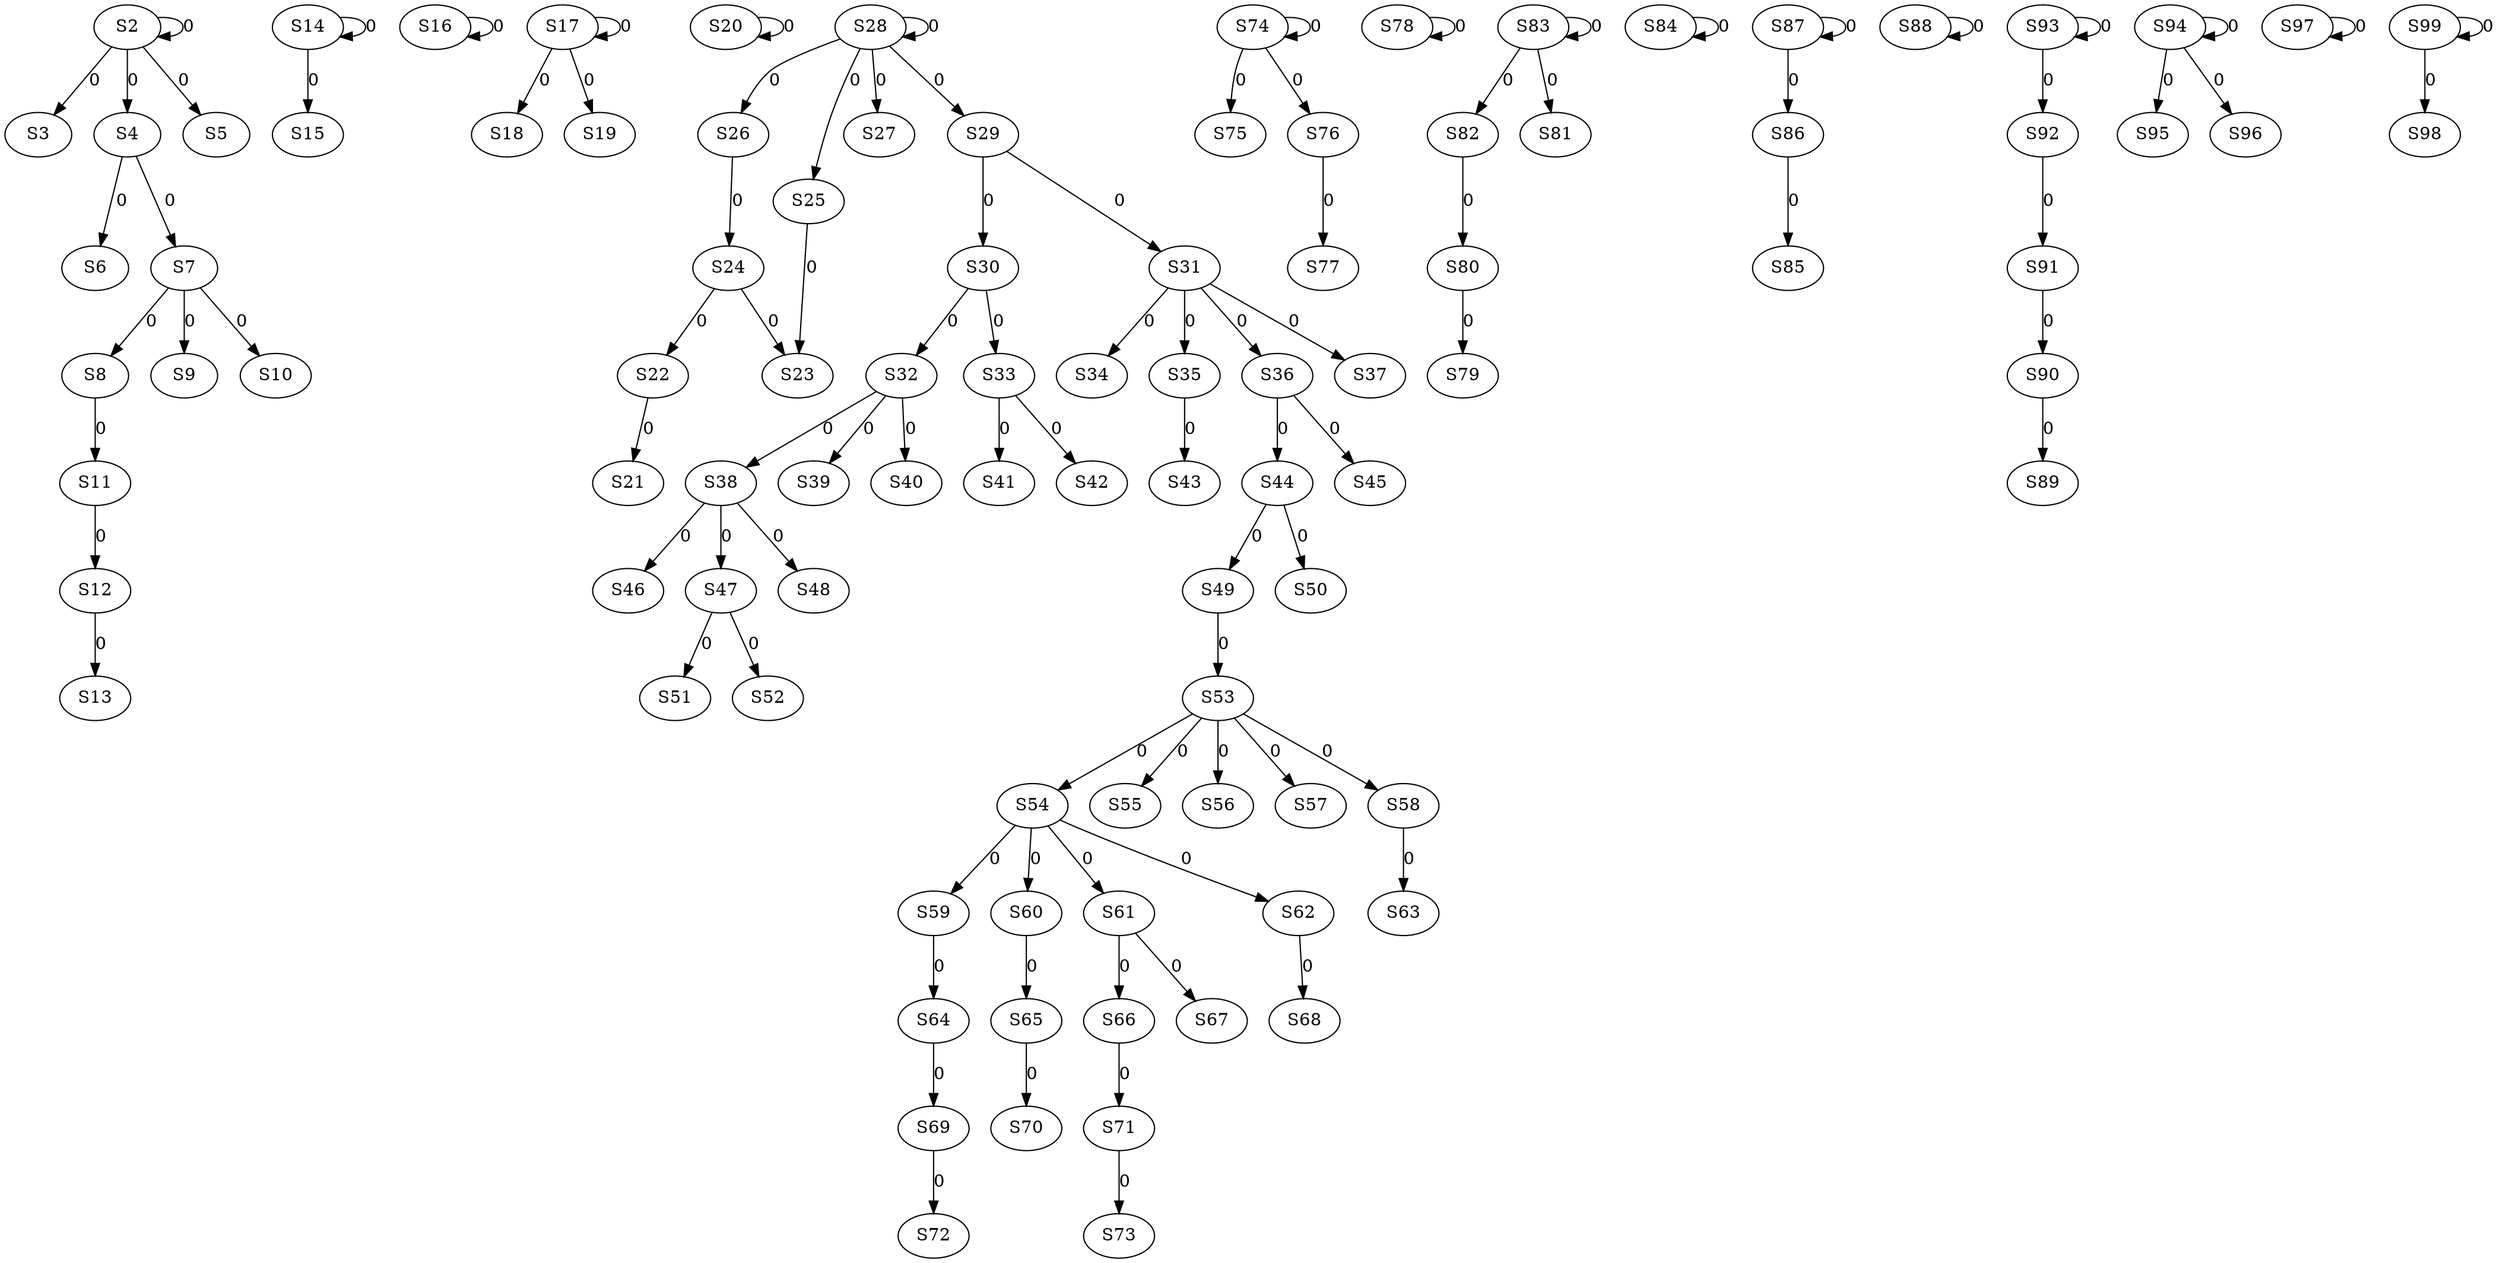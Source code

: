 strict digraph {
	S2 -> S2 [ label = 0 ];
	S2 -> S3 [ label = 0 ];
	S2 -> S4 [ label = 0 ];
	S2 -> S5 [ label = 0 ];
	S4 -> S6 [ label = 0 ];
	S4 -> S7 [ label = 0 ];
	S7 -> S8 [ label = 0 ];
	S7 -> S9 [ label = 0 ];
	S7 -> S10 [ label = 0 ];
	S8 -> S11 [ label = 0 ];
	S11 -> S12 [ label = 0 ];
	S12 -> S13 [ label = 0 ];
	S14 -> S14 [ label = 0 ];
	S14 -> S15 [ label = 0 ];
	S16 -> S16 [ label = 0 ];
	S17 -> S17 [ label = 0 ];
	S17 -> S18 [ label = 0 ];
	S17 -> S19 [ label = 0 ];
	S20 -> S20 [ label = 0 ];
	S22 -> S21 [ label = 0 ];
	S24 -> S22 [ label = 0 ];
	S24 -> S23 [ label = 0 ];
	S26 -> S24 [ label = 0 ];
	S28 -> S25 [ label = 0 ];
	S28 -> S26 [ label = 0 ];
	S28 -> S27 [ label = 0 ];
	S28 -> S28 [ label = 0 ];
	S28 -> S29 [ label = 0 ];
	S29 -> S30 [ label = 0 ];
	S29 -> S31 [ label = 0 ];
	S30 -> S32 [ label = 0 ];
	S30 -> S33 [ label = 0 ];
	S31 -> S34 [ label = 0 ];
	S31 -> S35 [ label = 0 ];
	S31 -> S36 [ label = 0 ];
	S31 -> S37 [ label = 0 ];
	S32 -> S38 [ label = 0 ];
	S32 -> S39 [ label = 0 ];
	S32 -> S40 [ label = 0 ];
	S33 -> S41 [ label = 0 ];
	S33 -> S42 [ label = 0 ];
	S35 -> S43 [ label = 0 ];
	S36 -> S44 [ label = 0 ];
	S36 -> S45 [ label = 0 ];
	S38 -> S46 [ label = 0 ];
	S38 -> S47 [ label = 0 ];
	S38 -> S48 [ label = 0 ];
	S44 -> S49 [ label = 0 ];
	S44 -> S50 [ label = 0 ];
	S47 -> S51 [ label = 0 ];
	S47 -> S52 [ label = 0 ];
	S49 -> S53 [ label = 0 ];
	S53 -> S54 [ label = 0 ];
	S53 -> S55 [ label = 0 ];
	S53 -> S56 [ label = 0 ];
	S53 -> S57 [ label = 0 ];
	S53 -> S58 [ label = 0 ];
	S54 -> S59 [ label = 0 ];
	S54 -> S60 [ label = 0 ];
	S54 -> S61 [ label = 0 ];
	S54 -> S62 [ label = 0 ];
	S58 -> S63 [ label = 0 ];
	S59 -> S64 [ label = 0 ];
	S60 -> S65 [ label = 0 ];
	S61 -> S66 [ label = 0 ];
	S61 -> S67 [ label = 0 ];
	S62 -> S68 [ label = 0 ];
	S64 -> S69 [ label = 0 ];
	S65 -> S70 [ label = 0 ];
	S66 -> S71 [ label = 0 ];
	S69 -> S72 [ label = 0 ];
	S71 -> S73 [ label = 0 ];
	S74 -> S74 [ label = 0 ];
	S74 -> S75 [ label = 0 ];
	S74 -> S76 [ label = 0 ];
	S76 -> S77 [ label = 0 ];
	S78 -> S78 [ label = 0 ];
	S80 -> S79 [ label = 0 ];
	S82 -> S80 [ label = 0 ];
	S83 -> S81 [ label = 0 ];
	S83 -> S82 [ label = 0 ];
	S83 -> S83 [ label = 0 ];
	S84 -> S84 [ label = 0 ];
	S86 -> S85 [ label = 0 ];
	S87 -> S86 [ label = 0 ];
	S87 -> S87 [ label = 0 ];
	S88 -> S88 [ label = 0 ];
	S90 -> S89 [ label = 0 ];
	S91 -> S90 [ label = 0 ];
	S92 -> S91 [ label = 0 ];
	S93 -> S92 [ label = 0 ];
	S93 -> S93 [ label = 0 ];
	S94 -> S94 [ label = 0 ];
	S94 -> S95 [ label = 0 ];
	S94 -> S96 [ label = 0 ];
	S97 -> S97 [ label = 0 ];
	S99 -> S98 [ label = 0 ];
	S99 -> S99 [ label = 0 ];
	S25 -> S23 [ label = 0 ];
}